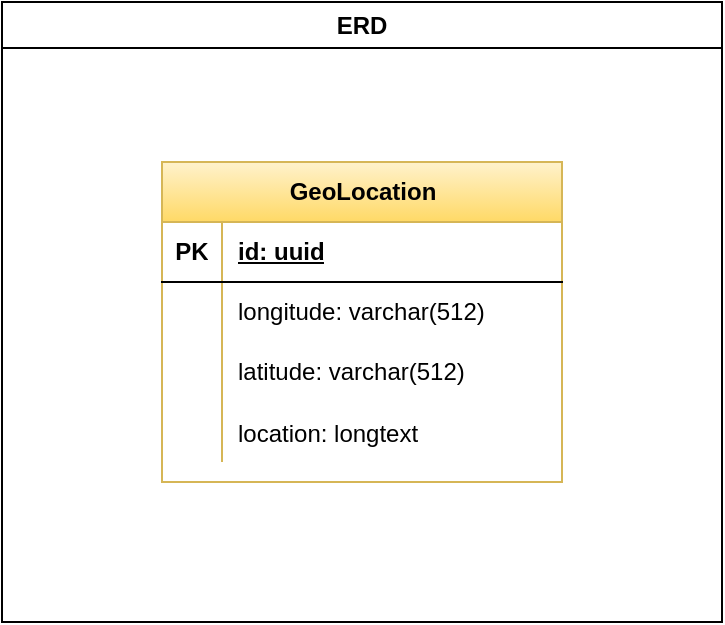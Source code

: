 <mxfile version="22.1.2" type="device">
  <diagram name="Page-1" id="c1qUc5ddRzQhF_8RgaCB">
    <mxGraphModel dx="880" dy="531" grid="1" gridSize="10" guides="1" tooltips="1" connect="1" arrows="1" fold="1" page="1" pageScale="1" pageWidth="850" pageHeight="1100" background="#ffffff" math="0" shadow="0">
      <root>
        <mxCell id="0" />
        <mxCell id="1" parent="0" />
        <mxCell id="IVjPMfDfW9dnMhrn9T9D-17" value="ERD" style="swimlane;whiteSpace=wrap;html=1;" vertex="1" parent="1">
          <mxGeometry x="240" y="80" width="360" height="310" as="geometry" />
        </mxCell>
        <mxCell id="IVjPMfDfW9dnMhrn9T9D-1" value="GeoLocation" style="shape=table;startSize=30;container=1;collapsible=1;childLayout=tableLayout;fixedRows=1;rowLines=0;fontStyle=1;align=center;resizeLast=1;html=1;fillColor=#fff2cc;strokeColor=#d6b656;gradientColor=#ffd966;" vertex="1" parent="IVjPMfDfW9dnMhrn9T9D-17">
          <mxGeometry x="80" y="80" width="200" height="160" as="geometry" />
        </mxCell>
        <mxCell id="IVjPMfDfW9dnMhrn9T9D-2" value="" style="shape=tableRow;horizontal=0;startSize=0;swimlaneHead=0;swimlaneBody=0;fillColor=none;collapsible=0;dropTarget=0;points=[[0,0.5],[1,0.5]];portConstraint=eastwest;top=0;left=0;right=0;bottom=1;" vertex="1" parent="IVjPMfDfW9dnMhrn9T9D-1">
          <mxGeometry y="30" width="200" height="30" as="geometry" />
        </mxCell>
        <mxCell id="IVjPMfDfW9dnMhrn9T9D-3" value="PK" style="shape=partialRectangle;connectable=0;fillColor=none;top=0;left=0;bottom=0;right=0;fontStyle=1;overflow=hidden;whiteSpace=wrap;html=1;" vertex="1" parent="IVjPMfDfW9dnMhrn9T9D-2">
          <mxGeometry width="30" height="30" as="geometry">
            <mxRectangle width="30" height="30" as="alternateBounds" />
          </mxGeometry>
        </mxCell>
        <mxCell id="IVjPMfDfW9dnMhrn9T9D-4" value="id: uuid" style="shape=partialRectangle;connectable=0;fillColor=none;top=0;left=0;bottom=0;right=0;align=left;spacingLeft=6;fontStyle=5;overflow=hidden;whiteSpace=wrap;html=1;" vertex="1" parent="IVjPMfDfW9dnMhrn9T9D-2">
          <mxGeometry x="30" width="170" height="30" as="geometry">
            <mxRectangle width="170" height="30" as="alternateBounds" />
          </mxGeometry>
        </mxCell>
        <mxCell id="IVjPMfDfW9dnMhrn9T9D-8" value="" style="shape=tableRow;horizontal=0;startSize=0;swimlaneHead=0;swimlaneBody=0;fillColor=none;collapsible=0;dropTarget=0;points=[[0,0.5],[1,0.5]];portConstraint=eastwest;top=0;left=0;right=0;bottom=0;" vertex="1" parent="IVjPMfDfW9dnMhrn9T9D-1">
          <mxGeometry y="60" width="200" height="30" as="geometry" />
        </mxCell>
        <mxCell id="IVjPMfDfW9dnMhrn9T9D-9" value="" style="shape=partialRectangle;connectable=0;fillColor=none;top=0;left=0;bottom=0;right=0;editable=1;overflow=hidden;whiteSpace=wrap;html=1;" vertex="1" parent="IVjPMfDfW9dnMhrn9T9D-8">
          <mxGeometry width="30" height="30" as="geometry">
            <mxRectangle width="30" height="30" as="alternateBounds" />
          </mxGeometry>
        </mxCell>
        <mxCell id="IVjPMfDfW9dnMhrn9T9D-10" value="longitude: varchar(512)" style="shape=partialRectangle;connectable=0;fillColor=none;top=0;left=0;bottom=0;right=0;align=left;spacingLeft=6;overflow=hidden;whiteSpace=wrap;html=1;" vertex="1" parent="IVjPMfDfW9dnMhrn9T9D-8">
          <mxGeometry x="30" width="170" height="30" as="geometry">
            <mxRectangle width="170" height="30" as="alternateBounds" />
          </mxGeometry>
        </mxCell>
        <mxCell id="IVjPMfDfW9dnMhrn9T9D-11" value="" style="shape=tableRow;horizontal=0;startSize=0;swimlaneHead=0;swimlaneBody=0;fillColor=none;collapsible=0;dropTarget=0;points=[[0,0.5],[1,0.5]];portConstraint=eastwest;top=0;left=0;right=0;bottom=0;" vertex="1" parent="IVjPMfDfW9dnMhrn9T9D-1">
          <mxGeometry y="90" width="200" height="30" as="geometry" />
        </mxCell>
        <mxCell id="IVjPMfDfW9dnMhrn9T9D-12" value="" style="shape=partialRectangle;connectable=0;fillColor=none;top=0;left=0;bottom=0;right=0;editable=1;overflow=hidden;whiteSpace=wrap;html=1;" vertex="1" parent="IVjPMfDfW9dnMhrn9T9D-11">
          <mxGeometry width="30" height="30" as="geometry">
            <mxRectangle width="30" height="30" as="alternateBounds" />
          </mxGeometry>
        </mxCell>
        <mxCell id="IVjPMfDfW9dnMhrn9T9D-13" value="latitude: varchar(512)" style="shape=partialRectangle;connectable=0;fillColor=none;top=0;left=0;bottom=0;right=0;align=left;spacingLeft=6;overflow=hidden;whiteSpace=wrap;html=1;" vertex="1" parent="IVjPMfDfW9dnMhrn9T9D-11">
          <mxGeometry x="30" width="170" height="30" as="geometry">
            <mxRectangle width="170" height="30" as="alternateBounds" />
          </mxGeometry>
        </mxCell>
        <mxCell id="IVjPMfDfW9dnMhrn9T9D-14" value="" style="shape=tableRow;horizontal=0;startSize=0;swimlaneHead=0;swimlaneBody=0;fillColor=none;collapsible=0;dropTarget=0;points=[[0,0.5],[1,0.5]];portConstraint=eastwest;top=0;left=0;right=0;bottom=0;" vertex="1" parent="IVjPMfDfW9dnMhrn9T9D-1">
          <mxGeometry y="120" width="200" height="30" as="geometry" />
        </mxCell>
        <mxCell id="IVjPMfDfW9dnMhrn9T9D-15" value="" style="shape=partialRectangle;connectable=0;fillColor=none;top=0;left=0;bottom=0;right=0;editable=1;overflow=hidden;" vertex="1" parent="IVjPMfDfW9dnMhrn9T9D-14">
          <mxGeometry width="30" height="30" as="geometry">
            <mxRectangle width="30" height="30" as="alternateBounds" />
          </mxGeometry>
        </mxCell>
        <mxCell id="IVjPMfDfW9dnMhrn9T9D-16" value="location: longtext" style="shape=partialRectangle;connectable=0;fillColor=none;top=0;left=0;bottom=0;right=0;align=left;spacingLeft=6;overflow=hidden;" vertex="1" parent="IVjPMfDfW9dnMhrn9T9D-14">
          <mxGeometry x="30" width="170" height="30" as="geometry">
            <mxRectangle width="170" height="30" as="alternateBounds" />
          </mxGeometry>
        </mxCell>
      </root>
    </mxGraphModel>
  </diagram>
</mxfile>
